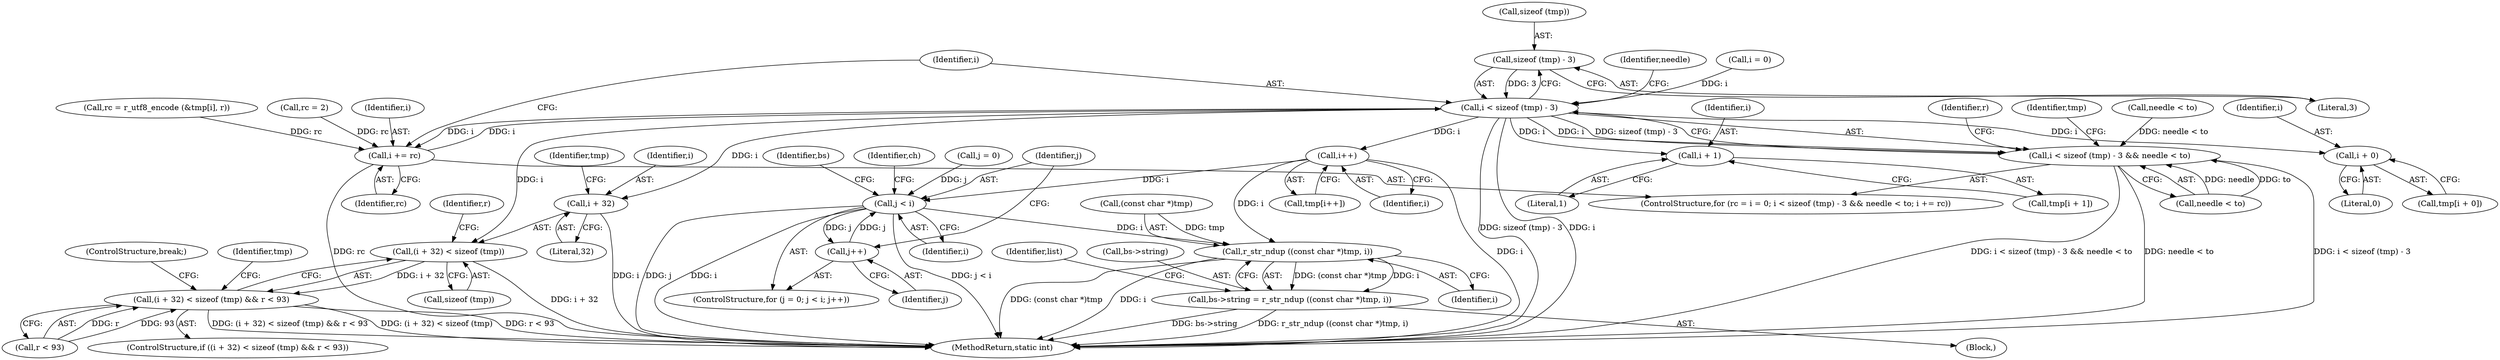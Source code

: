 digraph "0_radare2_3fcf41ed96ffa25b38029449520c8d0a198745f3@API" {
"1000324" [label="(Call,sizeof (tmp) - 3)"];
"1000322" [label="(Call,i < sizeof (tmp) - 3)"];
"1000321" [label="(Call,i < sizeof (tmp) - 3 && needle < to)"];
"1000331" [label="(Call,i += rc)"];
"1000469" [label="(Call,(i + 32) < sizeof (tmp))"];
"1000468" [label="(Call,(i + 32) < sizeof (tmp) && r < 93)"];
"1000470" [label="(Call,i + 32)"];
"1000482" [label="(Call,i + 0)"];
"1000489" [label="(Call,i + 1)"];
"1000509" [label="(Call,i++)"];
"1000527" [label="(Call,j < i)"];
"1000530" [label="(Call,j++)"];
"1000679" [label="(Call,r_str_ndup ((const char *)tmp, i))"];
"1000675" [label="(Call,bs->string = r_str_ndup ((const char *)tmp, i))"];
"1000679" [label="(Call,r_str_ndup ((const char *)tmp, i))"];
"1000529" [label="(Identifier,i)"];
"1000491" [label="(Literal,1)"];
"1000443" [label="(Call,rc = r_utf8_encode (&tmp[i], r))"];
"1000523" [label="(ControlStructure,for (j = 0; j < i; j++))"];
"1000321" [label="(Call,i < sizeof (tmp) - 3 && needle < to)"];
"1000476" [label="(Identifier,r)"];
"1000535" [label="(Identifier,ch)"];
"1000329" [label="(Identifier,needle)"];
"1000524" [label="(Call,j = 0)"];
"1000469" [label="(Call,(i + 32) < sizeof (tmp))"];
"1000507" [label="(Call,tmp[i++])"];
"1000324" [label="(Call,sizeof (tmp) - 3)"];
"1000480" [label="(Call,tmp[i + 0])"];
"1000509" [label="(Call,i++)"];
"1000685" [label="(Identifier,list)"];
"1000333" [label="(Identifier,rc)"];
"1000484" [label="(Literal,0)"];
"1000337" [label="(Identifier,r)"];
"1000508" [label="(Identifier,tmp)"];
"1000315" [label="(ControlStructure,for (rc = i = 0; i < sizeof (tmp) - 3 && needle < to; i += rc))"];
"1000489" [label="(Call,i + 1)"];
"1000327" [label="(Literal,3)"];
"1000531" [label="(Identifier,j)"];
"1000475" [label="(Call,r < 93)"];
"1000510" [label="(Identifier,i)"];
"1000472" [label="(Literal,32)"];
"1000468" [label="(Call,(i + 32) < sizeof (tmp) && r < 93)"];
"1000498" [label="(Call,rc = 2)"];
"1000328" [label="(Call,needle < to)"];
"1000318" [label="(Call,i = 0)"];
"1000487" [label="(Call,tmp[i + 1])"];
"1000680" [label="(Call,(const char *)tmp)"];
"1000675" [label="(Call,bs->string = r_str_ndup ((const char *)tmp, i))"];
"1000528" [label="(Identifier,j)"];
"1000332" [label="(Identifier,i)"];
"1000676" [label="(Call,bs->string)"];
"1000323" [label="(Identifier,i)"];
"1000473" [label="(Call,sizeof (tmp))"];
"1000490" [label="(Identifier,i)"];
"1000483" [label="(Identifier,i)"];
"1000516" [label="(Block,)"];
"1000331" [label="(Call,i += rc)"];
"1000482" [label="(Call,i + 0)"];
"1000497" [label="(ControlStructure,break;)"];
"1000180" [label="(Call,needle < to)"];
"1000530" [label="(Call,j++)"];
"1000701" [label="(MethodReturn,static int)"];
"1000325" [label="(Call,sizeof (tmp))"];
"1000467" [label="(ControlStructure,if ((i + 32) < sizeof (tmp) && r < 93))"];
"1000470" [label="(Call,i + 32)"];
"1000683" [label="(Identifier,i)"];
"1000474" [label="(Identifier,tmp)"];
"1000562" [label="(Identifier,bs)"];
"1000322" [label="(Call,i < sizeof (tmp) - 3)"];
"1000471" [label="(Identifier,i)"];
"1000481" [label="(Identifier,tmp)"];
"1000527" [label="(Call,j < i)"];
"1000324" -> "1000322"  [label="AST: "];
"1000324" -> "1000327"  [label="CFG: "];
"1000325" -> "1000324"  [label="AST: "];
"1000327" -> "1000324"  [label="AST: "];
"1000322" -> "1000324"  [label="CFG: "];
"1000324" -> "1000322"  [label="DDG: 3"];
"1000322" -> "1000321"  [label="AST: "];
"1000323" -> "1000322"  [label="AST: "];
"1000329" -> "1000322"  [label="CFG: "];
"1000321" -> "1000322"  [label="CFG: "];
"1000322" -> "1000701"  [label="DDG: sizeof (tmp) - 3"];
"1000322" -> "1000701"  [label="DDG: i"];
"1000322" -> "1000321"  [label="DDG: i"];
"1000322" -> "1000321"  [label="DDG: sizeof (tmp) - 3"];
"1000318" -> "1000322"  [label="DDG: i"];
"1000331" -> "1000322"  [label="DDG: i"];
"1000322" -> "1000331"  [label="DDG: i"];
"1000322" -> "1000469"  [label="DDG: i"];
"1000322" -> "1000470"  [label="DDG: i"];
"1000322" -> "1000482"  [label="DDG: i"];
"1000322" -> "1000489"  [label="DDG: i"];
"1000322" -> "1000509"  [label="DDG: i"];
"1000321" -> "1000315"  [label="AST: "];
"1000321" -> "1000328"  [label="CFG: "];
"1000328" -> "1000321"  [label="AST: "];
"1000337" -> "1000321"  [label="CFG: "];
"1000508" -> "1000321"  [label="CFG: "];
"1000321" -> "1000701"  [label="DDG: needle < to"];
"1000321" -> "1000701"  [label="DDG: i < sizeof (tmp) - 3"];
"1000321" -> "1000701"  [label="DDG: i < sizeof (tmp) - 3 && needle < to"];
"1000180" -> "1000321"  [label="DDG: needle < to"];
"1000328" -> "1000321"  [label="DDG: needle"];
"1000328" -> "1000321"  [label="DDG: to"];
"1000331" -> "1000315"  [label="AST: "];
"1000331" -> "1000333"  [label="CFG: "];
"1000332" -> "1000331"  [label="AST: "];
"1000333" -> "1000331"  [label="AST: "];
"1000323" -> "1000331"  [label="CFG: "];
"1000331" -> "1000701"  [label="DDG: rc"];
"1000498" -> "1000331"  [label="DDG: rc"];
"1000443" -> "1000331"  [label="DDG: rc"];
"1000469" -> "1000468"  [label="AST: "];
"1000469" -> "1000473"  [label="CFG: "];
"1000470" -> "1000469"  [label="AST: "];
"1000473" -> "1000469"  [label="AST: "];
"1000476" -> "1000469"  [label="CFG: "];
"1000468" -> "1000469"  [label="CFG: "];
"1000469" -> "1000701"  [label="DDG: i + 32"];
"1000469" -> "1000468"  [label="DDG: i + 32"];
"1000468" -> "1000467"  [label="AST: "];
"1000468" -> "1000475"  [label="CFG: "];
"1000475" -> "1000468"  [label="AST: "];
"1000481" -> "1000468"  [label="CFG: "];
"1000497" -> "1000468"  [label="CFG: "];
"1000468" -> "1000701"  [label="DDG: (i + 32) < sizeof (tmp) && r < 93"];
"1000468" -> "1000701"  [label="DDG: (i + 32) < sizeof (tmp)"];
"1000468" -> "1000701"  [label="DDG: r < 93"];
"1000475" -> "1000468"  [label="DDG: r"];
"1000475" -> "1000468"  [label="DDG: 93"];
"1000470" -> "1000472"  [label="CFG: "];
"1000471" -> "1000470"  [label="AST: "];
"1000472" -> "1000470"  [label="AST: "];
"1000474" -> "1000470"  [label="CFG: "];
"1000470" -> "1000701"  [label="DDG: i"];
"1000482" -> "1000480"  [label="AST: "];
"1000482" -> "1000484"  [label="CFG: "];
"1000483" -> "1000482"  [label="AST: "];
"1000484" -> "1000482"  [label="AST: "];
"1000480" -> "1000482"  [label="CFG: "];
"1000489" -> "1000487"  [label="AST: "];
"1000489" -> "1000491"  [label="CFG: "];
"1000490" -> "1000489"  [label="AST: "];
"1000491" -> "1000489"  [label="AST: "];
"1000487" -> "1000489"  [label="CFG: "];
"1000509" -> "1000507"  [label="AST: "];
"1000509" -> "1000510"  [label="CFG: "];
"1000510" -> "1000509"  [label="AST: "];
"1000507" -> "1000509"  [label="CFG: "];
"1000509" -> "1000701"  [label="DDG: i"];
"1000509" -> "1000527"  [label="DDG: i"];
"1000509" -> "1000679"  [label="DDG: i"];
"1000527" -> "1000523"  [label="AST: "];
"1000527" -> "1000529"  [label="CFG: "];
"1000528" -> "1000527"  [label="AST: "];
"1000529" -> "1000527"  [label="AST: "];
"1000535" -> "1000527"  [label="CFG: "];
"1000562" -> "1000527"  [label="CFG: "];
"1000527" -> "1000701"  [label="DDG: j"];
"1000527" -> "1000701"  [label="DDG: i"];
"1000527" -> "1000701"  [label="DDG: j < i"];
"1000524" -> "1000527"  [label="DDG: j"];
"1000530" -> "1000527"  [label="DDG: j"];
"1000527" -> "1000530"  [label="DDG: j"];
"1000527" -> "1000679"  [label="DDG: i"];
"1000530" -> "1000523"  [label="AST: "];
"1000530" -> "1000531"  [label="CFG: "];
"1000531" -> "1000530"  [label="AST: "];
"1000528" -> "1000530"  [label="CFG: "];
"1000679" -> "1000675"  [label="AST: "];
"1000679" -> "1000683"  [label="CFG: "];
"1000680" -> "1000679"  [label="AST: "];
"1000683" -> "1000679"  [label="AST: "];
"1000675" -> "1000679"  [label="CFG: "];
"1000679" -> "1000701"  [label="DDG: (const char *)tmp"];
"1000679" -> "1000701"  [label="DDG: i"];
"1000679" -> "1000675"  [label="DDG: (const char *)tmp"];
"1000679" -> "1000675"  [label="DDG: i"];
"1000680" -> "1000679"  [label="DDG: tmp"];
"1000675" -> "1000516"  [label="AST: "];
"1000676" -> "1000675"  [label="AST: "];
"1000685" -> "1000675"  [label="CFG: "];
"1000675" -> "1000701"  [label="DDG: bs->string"];
"1000675" -> "1000701"  [label="DDG: r_str_ndup ((const char *)tmp, i)"];
}
